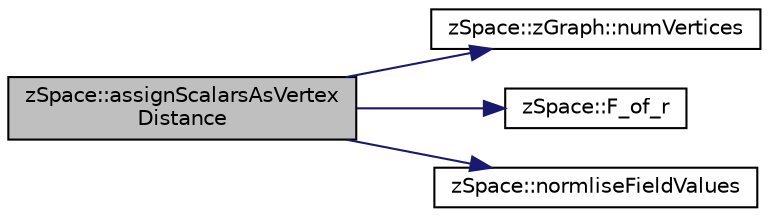 digraph "zSpace::assignScalarsAsVertexDistance"
{
 // LATEX_PDF_SIZE
  edge [fontname="Helvetica",fontsize="10",labelfontname="Helvetica",labelfontsize="10"];
  node [fontname="Helvetica",fontsize="10",shape=record];
  rankdir="LR";
  Node38 [label="zSpace::assignScalarsAsVertex\lDistance",height=0.2,width=0.4,color="black", fillcolor="grey75", style="filled", fontcolor="black",tooltip="This method creates a vertex distance Field from the input mesh vertex positions."];
  Node38 -> Node39 [color="midnightblue",fontsize="10",style="solid",fontname="Helvetica"];
  Node39 [label="zSpace::zGraph::numVertices",height=0.2,width=0.4,color="black", fillcolor="white", style="filled",URL="$classz_space_1_1z_graph.html#a32a9a23b93c41033485543e0768e7f6a",tooltip="This method returns the number of vertices in the graph or mesh."];
  Node38 -> Node40 [color="midnightblue",fontsize="10",style="solid",fontname="Helvetica"];
  Node40 [label="zSpace::F_of_r",height=0.2,width=0.4,color="black", fillcolor="white", style="filled",URL="$group__z_field_utilities.html#gae517a8c132412ab539812a48edf9e97c",tooltip="This method computes the distance function."];
  Node38 -> Node41 [color="midnightblue",fontsize="10",style="solid",fontname="Helvetica"];
  Node41 [label="zSpace::normliseFieldValues",height=0.2,width=0.4,color="black", fillcolor="white", style="filled",URL="$group__z_field_utilities.html#ga84131697c81bb5c07afbe29dd7ca733a",tooltip="This method normalises the field values."];
}
